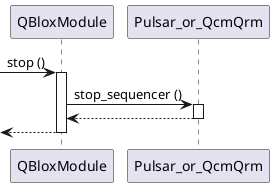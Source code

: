@startuml

participant QBloxModule as qblox
participant Pulsar_or_QcmQrm as dev

[-> qblox ++: stop ()
qblox -> dev ++: stop_sequencer ()
return
return

@enduml
